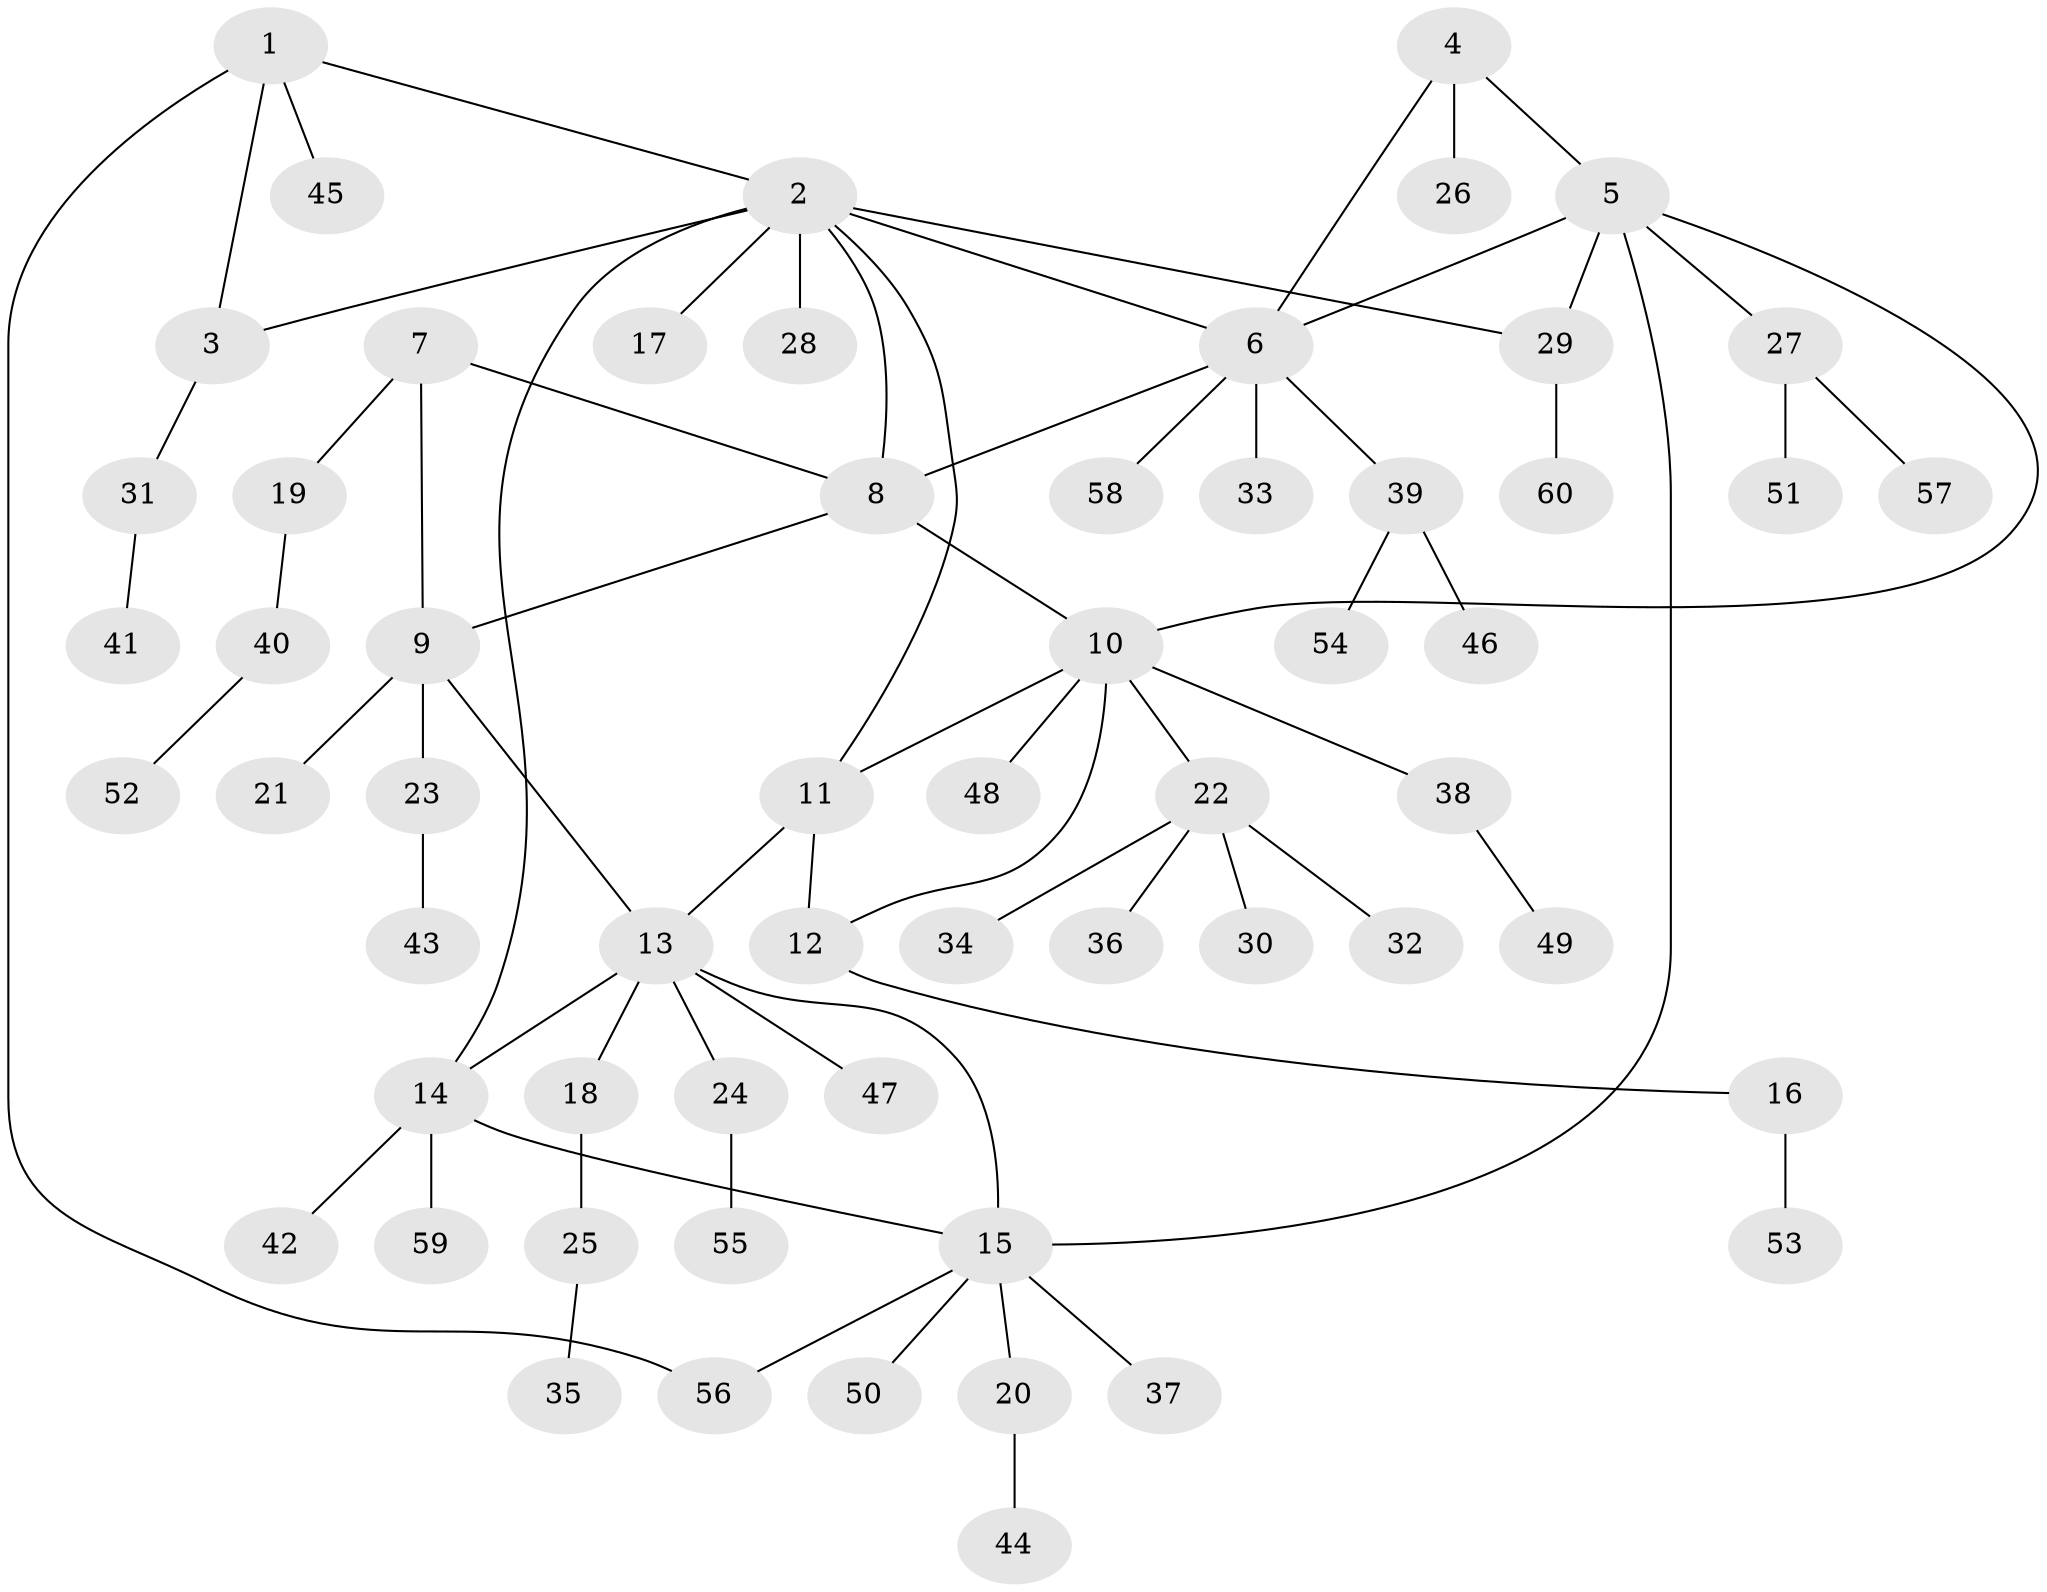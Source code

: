 // coarse degree distribution, {3: 0.07692307692307693, 11: 0.02564102564102564, 2: 0.15384615384615385, 7: 0.02564102564102564, 6: 0.10256410256410256, 5: 0.02564102564102564, 4: 0.07692307692307693, 1: 0.5128205128205128}
// Generated by graph-tools (version 1.1) at 2025/52/02/27/25 19:52:19]
// undirected, 60 vertices, 72 edges
graph export_dot {
graph [start="1"]
  node [color=gray90,style=filled];
  1;
  2;
  3;
  4;
  5;
  6;
  7;
  8;
  9;
  10;
  11;
  12;
  13;
  14;
  15;
  16;
  17;
  18;
  19;
  20;
  21;
  22;
  23;
  24;
  25;
  26;
  27;
  28;
  29;
  30;
  31;
  32;
  33;
  34;
  35;
  36;
  37;
  38;
  39;
  40;
  41;
  42;
  43;
  44;
  45;
  46;
  47;
  48;
  49;
  50;
  51;
  52;
  53;
  54;
  55;
  56;
  57;
  58;
  59;
  60;
  1 -- 2;
  1 -- 3;
  1 -- 45;
  1 -- 56;
  2 -- 3;
  2 -- 6;
  2 -- 8;
  2 -- 11;
  2 -- 14;
  2 -- 17;
  2 -- 28;
  2 -- 29;
  3 -- 31;
  4 -- 5;
  4 -- 6;
  4 -- 26;
  5 -- 6;
  5 -- 10;
  5 -- 15;
  5 -- 27;
  5 -- 29;
  6 -- 8;
  6 -- 33;
  6 -- 39;
  6 -- 58;
  7 -- 8;
  7 -- 9;
  7 -- 19;
  8 -- 9;
  8 -- 10;
  9 -- 13;
  9 -- 21;
  9 -- 23;
  10 -- 11;
  10 -- 12;
  10 -- 22;
  10 -- 38;
  10 -- 48;
  11 -- 12;
  11 -- 13;
  12 -- 16;
  13 -- 14;
  13 -- 15;
  13 -- 18;
  13 -- 24;
  13 -- 47;
  14 -- 15;
  14 -- 42;
  14 -- 59;
  15 -- 20;
  15 -- 37;
  15 -- 50;
  15 -- 56;
  16 -- 53;
  18 -- 25;
  19 -- 40;
  20 -- 44;
  22 -- 30;
  22 -- 32;
  22 -- 34;
  22 -- 36;
  23 -- 43;
  24 -- 55;
  25 -- 35;
  27 -- 51;
  27 -- 57;
  29 -- 60;
  31 -- 41;
  38 -- 49;
  39 -- 46;
  39 -- 54;
  40 -- 52;
}
